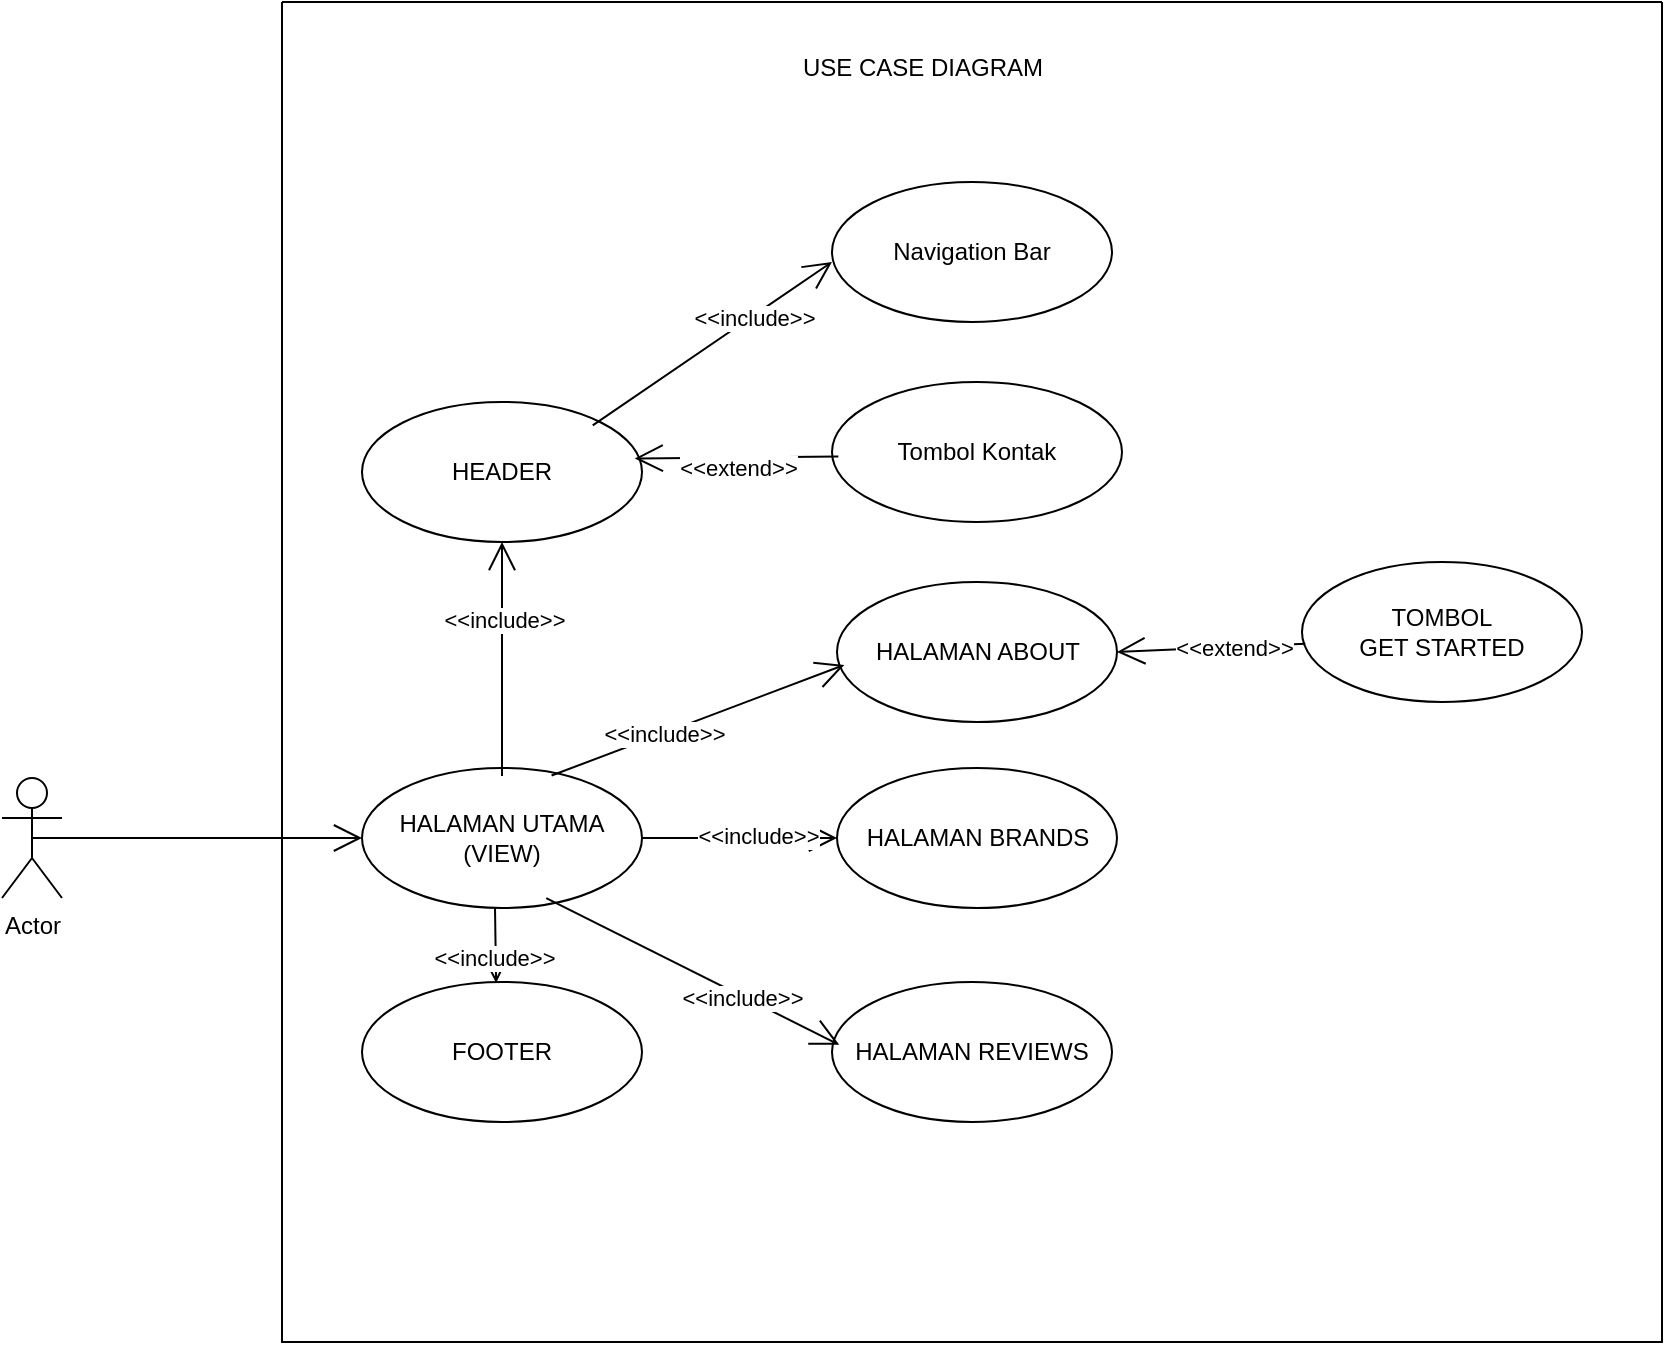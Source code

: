 <mxfile version="24.7.7">
  <diagram name="Halaman-1" id="19iOQ30Kg4clNsiP0c6B">
    <mxGraphModel dx="1562" dy="2015" grid="1" gridSize="10" guides="1" tooltips="1" connect="1" arrows="1" fold="1" page="1" pageScale="1" pageWidth="827" pageHeight="1169" math="0" shadow="0">
      <root>
        <mxCell id="0" />
        <mxCell id="1" parent="0" />
        <mxCell id="NeysZX1PXS7Z00Ec19RC-2" value="Actor" style="shape=umlActor;verticalLabelPosition=bottom;verticalAlign=top;html=1;" parent="1" vertex="1">
          <mxGeometry x="70" y="328" width="30" height="60" as="geometry" />
        </mxCell>
        <mxCell id="NeysZX1PXS7Z00Ec19RC-4" value="" style="swimlane;startSize=0;" parent="1" vertex="1">
          <mxGeometry x="210" y="-60" width="690" height="670" as="geometry" />
        </mxCell>
        <mxCell id="NeysZX1PXS7Z00Ec19RC-8" value="HALAMAN BRANDS" style="ellipse;whiteSpace=wrap;html=1;" parent="NeysZX1PXS7Z00Ec19RC-4" vertex="1">
          <mxGeometry x="277.5" y="383" width="140" height="70" as="geometry" />
        </mxCell>
        <mxCell id="NeysZX1PXS7Z00Ec19RC-9" value="HALAMAN REVIEWS" style="ellipse;whiteSpace=wrap;html=1;" parent="NeysZX1PXS7Z00Ec19RC-4" vertex="1">
          <mxGeometry x="275" y="490" width="140" height="70" as="geometry" />
        </mxCell>
        <mxCell id="NeysZX1PXS7Z00Ec19RC-12" value="HALAMAN ABOUT" style="ellipse;whiteSpace=wrap;html=1;" parent="NeysZX1PXS7Z00Ec19RC-4" vertex="1">
          <mxGeometry x="277.5" y="290" width="140" height="70" as="geometry" />
        </mxCell>
        <mxCell id="NeysZX1PXS7Z00Ec19RC-28" value="USE CASE DIAGRAM" style="text;html=1;align=center;verticalAlign=middle;resizable=0;points=[];autosize=1;strokeColor=none;fillColor=none;" parent="NeysZX1PXS7Z00Ec19RC-4" vertex="1">
          <mxGeometry x="200" y="18" width="240" height="30" as="geometry" />
        </mxCell>
        <mxCell id="XocaOv4_1o6bXxIs0eSQ-1" value="&lt;div&gt;HALAMAN UTAMA&lt;/div&gt;&lt;div&gt;(VIEW)&lt;br&gt;&lt;/div&gt;" style="ellipse;whiteSpace=wrap;html=1;" vertex="1" parent="NeysZX1PXS7Z00Ec19RC-4">
          <mxGeometry x="40" y="383" width="140" height="70" as="geometry" />
        </mxCell>
        <mxCell id="XocaOv4_1o6bXxIs0eSQ-4" value="" style="endArrow=open;endFill=1;endSize=12;html=1;rounded=0;exitX=0.677;exitY=0.054;exitDx=0;exitDy=0;exitPerimeter=0;entryX=0.026;entryY=0.592;entryDx=0;entryDy=0;entryPerimeter=0;" edge="1" parent="NeysZX1PXS7Z00Ec19RC-4" source="XocaOv4_1o6bXxIs0eSQ-1" target="NeysZX1PXS7Z00Ec19RC-12">
          <mxGeometry width="160" relative="1" as="geometry">
            <mxPoint x="125" y="330" as="sourcePoint" />
            <mxPoint x="220" y="330" as="targetPoint" />
          </mxGeometry>
        </mxCell>
        <mxCell id="XocaOv4_1o6bXxIs0eSQ-7" value="&amp;lt;&amp;lt;include&amp;gt;&amp;gt;" style="edgeLabel;html=1;align=center;verticalAlign=middle;resizable=0;points=[];" vertex="1" connectable="0" parent="XocaOv4_1o6bXxIs0eSQ-4">
          <mxGeometry x="-0.233" relative="1" as="geometry">
            <mxPoint as="offset" />
          </mxGeometry>
        </mxCell>
        <mxCell id="XocaOv4_1o6bXxIs0eSQ-5" value="" style="endArrow=open;endFill=1;endSize=12;html=1;rounded=0;" edge="1" parent="NeysZX1PXS7Z00Ec19RC-4" source="XocaOv4_1o6bXxIs0eSQ-1" target="NeysZX1PXS7Z00Ec19RC-8">
          <mxGeometry width="160" relative="1" as="geometry">
            <mxPoint x="321" y="471" as="sourcePoint" />
            <mxPoint x="444" y="365" as="targetPoint" />
          </mxGeometry>
        </mxCell>
        <mxCell id="XocaOv4_1o6bXxIs0eSQ-8" value="&amp;lt;&amp;lt;include&amp;gt;&amp;gt;" style="edgeLabel;html=1;align=center;verticalAlign=middle;resizable=0;points=[];" vertex="1" connectable="0" parent="XocaOv4_1o6bXxIs0eSQ-5">
          <mxGeometry x="0.192" y="1" relative="1" as="geometry">
            <mxPoint as="offset" />
          </mxGeometry>
        </mxCell>
        <mxCell id="XocaOv4_1o6bXxIs0eSQ-6" value="" style="endArrow=open;endFill=1;endSize=12;html=1;rounded=0;exitX=0.658;exitY=0.929;exitDx=0;exitDy=0;exitPerimeter=0;entryX=0.026;entryY=0.449;entryDx=0;entryDy=0;entryPerimeter=0;" edge="1" parent="NeysZX1PXS7Z00Ec19RC-4" source="XocaOv4_1o6bXxIs0eSQ-1" target="NeysZX1PXS7Z00Ec19RC-9">
          <mxGeometry width="160" relative="1" as="geometry">
            <mxPoint x="190" y="470" as="sourcePoint" />
            <mxPoint x="254" y="470" as="targetPoint" />
          </mxGeometry>
        </mxCell>
        <mxCell id="XocaOv4_1o6bXxIs0eSQ-9" value="&amp;lt;&amp;lt;include&amp;gt;&amp;gt;" style="edgeLabel;html=1;align=center;verticalAlign=middle;resizable=0;points=[];" vertex="1" connectable="0" parent="XocaOv4_1o6bXxIs0eSQ-6">
          <mxGeometry x="0.336" y="-1" relative="1" as="geometry">
            <mxPoint as="offset" />
          </mxGeometry>
        </mxCell>
        <mxCell id="XocaOv4_1o6bXxIs0eSQ-10" value="&lt;div&gt;TOMBOL&lt;/div&gt;&lt;div&gt;GET STARTED&lt;br&gt;&lt;/div&gt;" style="ellipse;whiteSpace=wrap;html=1;" vertex="1" parent="NeysZX1PXS7Z00Ec19RC-4">
          <mxGeometry x="510" y="280" width="140" height="70" as="geometry" />
        </mxCell>
        <mxCell id="XocaOv4_1o6bXxIs0eSQ-11" value="" style="endArrow=open;endFill=1;endSize=12;html=1;rounded=0;entryX=1;entryY=0.5;entryDx=0;entryDy=0;exitX=0.012;exitY=0.584;exitDx=0;exitDy=0;exitPerimeter=0;" edge="1" parent="NeysZX1PXS7Z00Ec19RC-4" source="XocaOv4_1o6bXxIs0eSQ-10" target="NeysZX1PXS7Z00Ec19RC-12">
          <mxGeometry width="160" relative="1" as="geometry">
            <mxPoint x="430.005" y="341.669" as="sourcePoint" />
            <mxPoint x="537.29" y="340.0" as="targetPoint" />
          </mxGeometry>
        </mxCell>
        <mxCell id="XocaOv4_1o6bXxIs0eSQ-12" value="&amp;lt;&amp;lt;extend&amp;gt;&amp;gt;" style="edgeLabel;html=1;align=center;verticalAlign=middle;resizable=0;points=[];" vertex="1" connectable="0" parent="XocaOv4_1o6bXxIs0eSQ-11">
          <mxGeometry x="-0.233" relative="1" as="geometry">
            <mxPoint as="offset" />
          </mxGeometry>
        </mxCell>
        <mxCell id="XocaOv4_1o6bXxIs0eSQ-14" value="HEADER" style="ellipse;whiteSpace=wrap;html=1;" vertex="1" parent="NeysZX1PXS7Z00Ec19RC-4">
          <mxGeometry x="40" y="200" width="140" height="70" as="geometry" />
        </mxCell>
        <mxCell id="XocaOv4_1o6bXxIs0eSQ-15" value="FOOTER" style="ellipse;whiteSpace=wrap;html=1;" vertex="1" parent="NeysZX1PXS7Z00Ec19RC-4">
          <mxGeometry x="40" y="490" width="140" height="70" as="geometry" />
        </mxCell>
        <mxCell id="XocaOv4_1o6bXxIs0eSQ-16" value="" style="endArrow=open;endFill=1;endSize=12;html=1;rounded=0;entryX=0.5;entryY=1;entryDx=0;entryDy=0;" edge="1" parent="NeysZX1PXS7Z00Ec19RC-4" target="XocaOv4_1o6bXxIs0eSQ-14">
          <mxGeometry width="160" relative="1" as="geometry">
            <mxPoint x="110" y="387" as="sourcePoint" />
            <mxPoint x="362" y="633" as="targetPoint" />
          </mxGeometry>
        </mxCell>
        <mxCell id="XocaOv4_1o6bXxIs0eSQ-17" value="&amp;lt;&amp;lt;include&amp;gt;&amp;gt;" style="edgeLabel;html=1;align=center;verticalAlign=middle;resizable=0;points=[];" vertex="1" connectable="0" parent="XocaOv4_1o6bXxIs0eSQ-16">
          <mxGeometry x="0.336" y="-1" relative="1" as="geometry">
            <mxPoint as="offset" />
          </mxGeometry>
        </mxCell>
        <mxCell id="XocaOv4_1o6bXxIs0eSQ-18" value="" style="endArrow=open;endFill=1;endSize=12;html=1;rounded=0;entryX=0.479;entryY=0.007;entryDx=0;entryDy=0;exitX=0.475;exitY=1;exitDx=0;exitDy=0;exitPerimeter=0;entryPerimeter=0;" edge="1" parent="NeysZX1PXS7Z00Ec19RC-4" source="XocaOv4_1o6bXxIs0eSQ-1" target="XocaOv4_1o6bXxIs0eSQ-15">
          <mxGeometry width="160" relative="1" as="geometry">
            <mxPoint x="470" y="527" as="sourcePoint" />
            <mxPoint x="480" y="420" as="targetPoint" />
          </mxGeometry>
        </mxCell>
        <mxCell id="XocaOv4_1o6bXxIs0eSQ-19" value="&amp;lt;&amp;lt;include&amp;gt;&amp;gt;" style="edgeLabel;html=1;align=center;verticalAlign=middle;resizable=0;points=[];" vertex="1" connectable="0" parent="XocaOv4_1o6bXxIs0eSQ-18">
          <mxGeometry x="0.336" y="-1" relative="1" as="geometry">
            <mxPoint as="offset" />
          </mxGeometry>
        </mxCell>
        <mxCell id="XocaOv4_1o6bXxIs0eSQ-20" value="" style="endArrow=open;endFill=1;endSize=12;html=1;rounded=0;exitX=0.824;exitY=0.167;exitDx=0;exitDy=0;exitPerimeter=0;entryX=0;entryY=0.571;entryDx=0;entryDy=0;entryPerimeter=0;" edge="1" parent="NeysZX1PXS7Z00Ec19RC-4" source="XocaOv4_1o6bXxIs0eSQ-14" target="XocaOv4_1o6bXxIs0eSQ-23">
          <mxGeometry width="160" relative="1" as="geometry">
            <mxPoint x="470" y="327" as="sourcePoint" />
            <mxPoint x="290" y="250" as="targetPoint" />
          </mxGeometry>
        </mxCell>
        <mxCell id="XocaOv4_1o6bXxIs0eSQ-21" value="&amp;lt;&amp;lt;include&amp;gt;&amp;gt;" style="edgeLabel;html=1;align=center;verticalAlign=middle;resizable=0;points=[];" vertex="1" connectable="0" parent="XocaOv4_1o6bXxIs0eSQ-20">
          <mxGeometry x="0.336" y="-1" relative="1" as="geometry">
            <mxPoint as="offset" />
          </mxGeometry>
        </mxCell>
        <mxCell id="XocaOv4_1o6bXxIs0eSQ-23" value="Navigation Bar" style="ellipse;whiteSpace=wrap;html=1;" vertex="1" parent="NeysZX1PXS7Z00Ec19RC-4">
          <mxGeometry x="275" y="90" width="140" height="70" as="geometry" />
        </mxCell>
        <mxCell id="XocaOv4_1o6bXxIs0eSQ-24" value="Tombol Kontak" style="ellipse;whiteSpace=wrap;html=1;" vertex="1" parent="NeysZX1PXS7Z00Ec19RC-4">
          <mxGeometry x="275" y="190" width="145" height="70" as="geometry" />
        </mxCell>
        <mxCell id="XocaOv4_1o6bXxIs0eSQ-25" value="" style="endArrow=open;endFill=1;endSize=12;html=1;rounded=0;exitX=0.022;exitY=0.532;exitDx=0;exitDy=0;exitPerimeter=0;entryX=0.974;entryY=0.403;entryDx=0;entryDy=0;entryPerimeter=0;" edge="1" parent="NeysZX1PXS7Z00Ec19RC-4" source="XocaOv4_1o6bXxIs0eSQ-24" target="XocaOv4_1o6bXxIs0eSQ-14">
          <mxGeometry width="160" relative="1" as="geometry">
            <mxPoint x="190" y="250" as="sourcePoint" />
            <mxPoint x="254" y="130" as="targetPoint" />
          </mxGeometry>
        </mxCell>
        <mxCell id="XocaOv4_1o6bXxIs0eSQ-26" value="&amp;lt;&amp;lt;extend&amp;gt;&amp;gt;" style="edgeLabel;html=1;align=center;verticalAlign=middle;resizable=0;points=[];" vertex="1" connectable="0" parent="XocaOv4_1o6bXxIs0eSQ-25">
          <mxGeometry x="0.336" y="-1" relative="1" as="geometry">
            <mxPoint x="18" y="6" as="offset" />
          </mxGeometry>
        </mxCell>
        <mxCell id="XocaOv4_1o6bXxIs0eSQ-2" value="" style="endArrow=open;endFill=1;endSize=12;html=1;rounded=0;exitX=0.5;exitY=0.5;exitDx=0;exitDy=0;exitPerimeter=0;entryX=0;entryY=0.5;entryDx=0;entryDy=0;" edge="1" parent="1" source="NeysZX1PXS7Z00Ec19RC-2" target="XocaOv4_1o6bXxIs0eSQ-1">
          <mxGeometry width="160" relative="1" as="geometry">
            <mxPoint x="105" y="260" as="sourcePoint" />
            <mxPoint x="414" y="143" as="targetPoint" />
          </mxGeometry>
        </mxCell>
      </root>
    </mxGraphModel>
  </diagram>
</mxfile>
